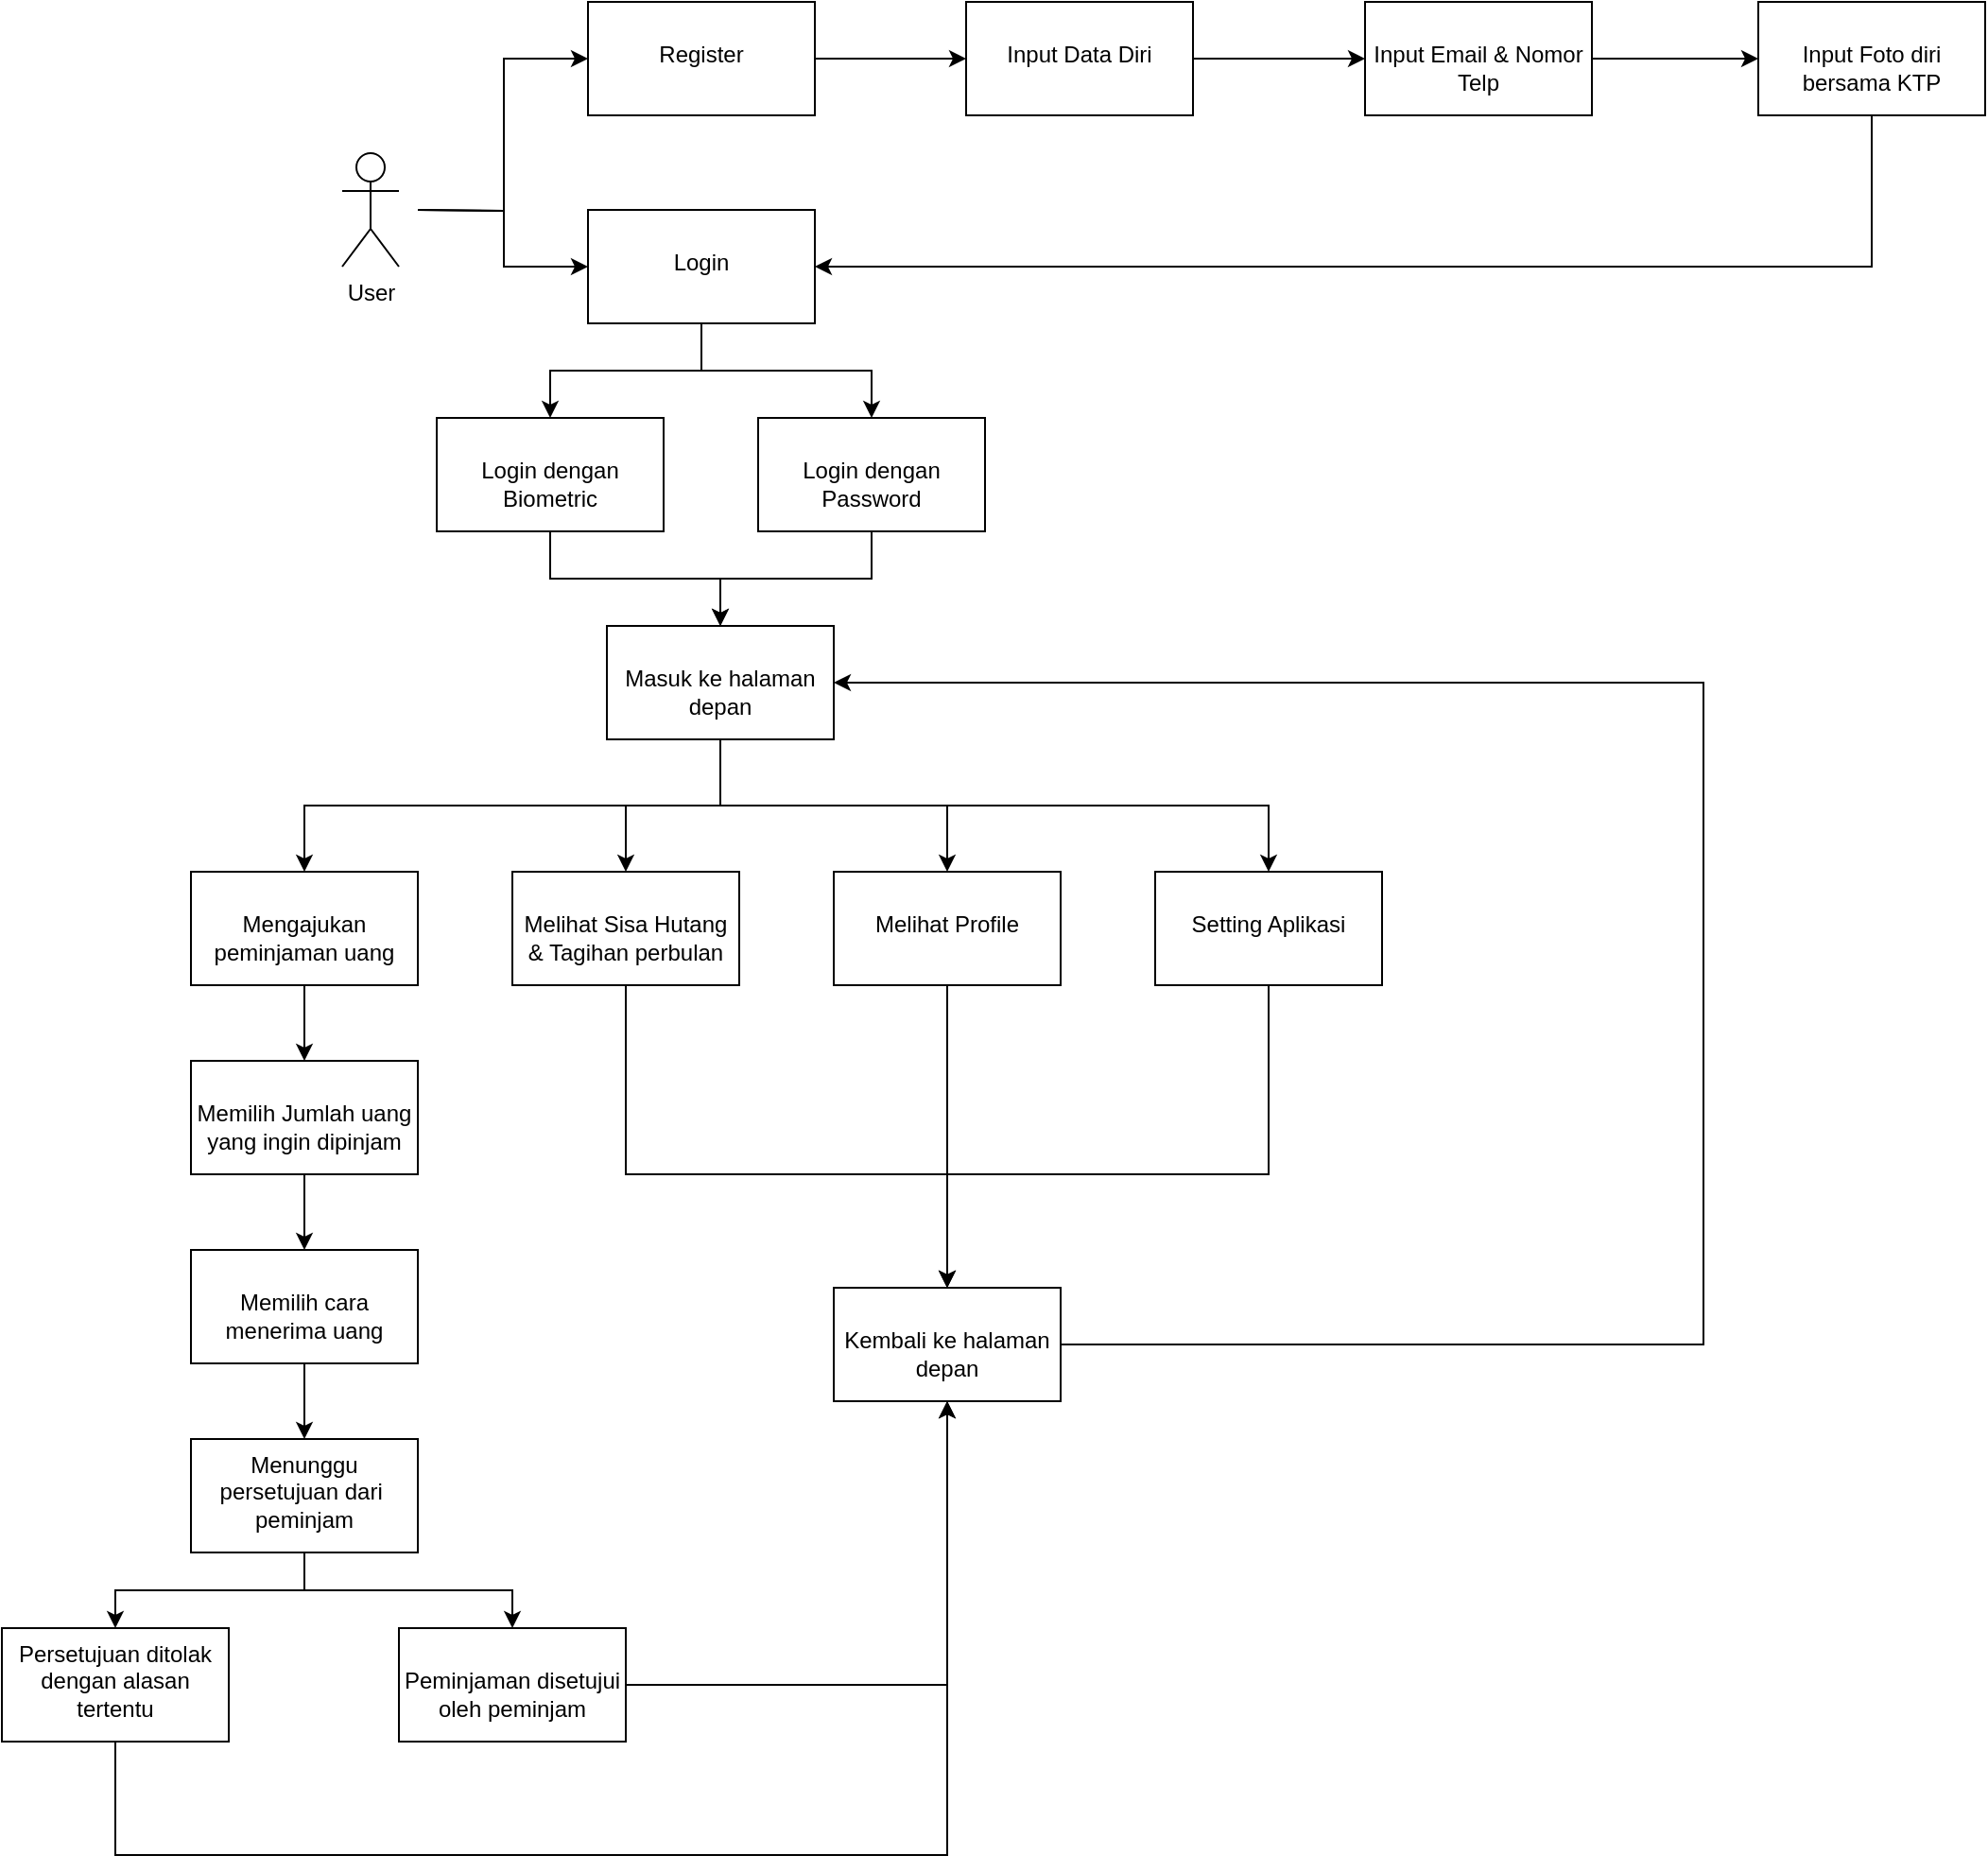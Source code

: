 <mxfile version="20.8.5" type="device"><diagram id="oq37o8AHy-SjOhfpIJJ4" name="Page-1"><mxGraphModel dx="2449" dy="1091" grid="0" gridSize="10" guides="1" tooltips="1" connect="1" arrows="1" fold="1" page="0" pageScale="1" pageWidth="850" pageHeight="1100" math="0" shadow="0"><root><mxCell id="0"/><mxCell id="1" parent="0"/><mxCell id="vamR_2EAA4kwAtl_cyf6-4" value="" style="edgeStyle=orthogonalEdgeStyle;rounded=0;orthogonalLoop=1;jettySize=auto;html=1;entryX=0;entryY=0.5;entryDx=0;entryDy=0;" parent="1" target="vamR_2EAA4kwAtl_cyf6-3" edge="1"><mxGeometry relative="1" as="geometry"><mxPoint x="60" y="200.023" as="sourcePoint"/></mxGeometry></mxCell><mxCell id="vamR_2EAA4kwAtl_cyf6-1" value="User" style="shape=umlActor;verticalLabelPosition=bottom;verticalAlign=top;html=1;outlineConnect=0;" parent="1" vertex="1"><mxGeometry x="20" y="170" width="30" height="60" as="geometry"/></mxCell><mxCell id="vamR_2EAA4kwAtl_cyf6-10" value="" style="edgeStyle=orthogonalEdgeStyle;rounded=0;orthogonalLoop=1;jettySize=auto;html=1;" parent="1" source="vamR_2EAA4kwAtl_cyf6-3" edge="1"><mxGeometry relative="1" as="geometry"><mxPoint x="350" y="120" as="targetPoint"/></mxGeometry></mxCell><mxCell id="vamR_2EAA4kwAtl_cyf6-3" value="&lt;br&gt;&lt;div style=&quot;&quot;&gt;&lt;span style=&quot;background-color: initial;&quot;&gt;Register&lt;/span&gt;&lt;/div&gt;" style="whiteSpace=wrap;html=1;verticalAlign=top;" parent="1" vertex="1"><mxGeometry x="150" y="90" width="120" height="60" as="geometry"/></mxCell><mxCell id="vamR_2EAA4kwAtl_cyf6-46" style="edgeStyle=orthogonalEdgeStyle;rounded=0;orthogonalLoop=1;jettySize=auto;html=1;entryX=0.5;entryY=0;entryDx=0;entryDy=0;" parent="1" source="vamR_2EAA4kwAtl_cyf6-5" target="vamR_2EAA4kwAtl_cyf6-20" edge="1"><mxGeometry relative="1" as="geometry"/></mxCell><mxCell id="vamR_2EAA4kwAtl_cyf6-48" style="edgeStyle=orthogonalEdgeStyle;rounded=0;orthogonalLoop=1;jettySize=auto;html=1;entryX=0.5;entryY=0;entryDx=0;entryDy=0;" parent="1" source="vamR_2EAA4kwAtl_cyf6-5" target="vamR_2EAA4kwAtl_cyf6-18" edge="1"><mxGeometry relative="1" as="geometry"/></mxCell><mxCell id="vamR_2EAA4kwAtl_cyf6-5" value="&lt;br&gt;Login" style="whiteSpace=wrap;html=1;verticalAlign=top;" parent="1" vertex="1"><mxGeometry x="150" y="200" width="120" height="60" as="geometry"/></mxCell><mxCell id="vamR_2EAA4kwAtl_cyf6-8" value="" style="edgeStyle=orthogonalEdgeStyle;rounded=0;orthogonalLoop=1;jettySize=auto;html=1;entryX=0;entryY=0.5;entryDx=0;entryDy=0;" parent="1" target="vamR_2EAA4kwAtl_cyf6-5" edge="1"><mxGeometry relative="1" as="geometry"><mxPoint x="60" y="200" as="sourcePoint"/><mxPoint x="160" y="80" as="targetPoint"/></mxGeometry></mxCell><mxCell id="vamR_2EAA4kwAtl_cyf6-16" value="" style="edgeStyle=orthogonalEdgeStyle;rounded=0;orthogonalLoop=1;jettySize=auto;html=1;" parent="1" source="vamR_2EAA4kwAtl_cyf6-12" target="vamR_2EAA4kwAtl_cyf6-15" edge="1"><mxGeometry relative="1" as="geometry"/></mxCell><mxCell id="vamR_2EAA4kwAtl_cyf6-12" value="&lt;br&gt;&lt;div style=&quot;&quot;&gt;&lt;span style=&quot;background-color: initial;&quot;&gt;Input Email &amp;amp; Nomor Telp&lt;/span&gt;&lt;/div&gt;" style="whiteSpace=wrap;html=1;verticalAlign=top;align=center;" parent="1" vertex="1"><mxGeometry x="561" y="90" width="120" height="60" as="geometry"/></mxCell><mxCell id="vamR_2EAA4kwAtl_cyf6-47" style="edgeStyle=orthogonalEdgeStyle;rounded=0;orthogonalLoop=1;jettySize=auto;html=1;entryX=1;entryY=0.5;entryDx=0;entryDy=0;exitX=0.5;exitY=1;exitDx=0;exitDy=0;" parent="1" source="vamR_2EAA4kwAtl_cyf6-15" target="vamR_2EAA4kwAtl_cyf6-5" edge="1"><mxGeometry relative="1" as="geometry"><Array as="points"><mxPoint x="829" y="230"/></Array></mxGeometry></mxCell><mxCell id="vamR_2EAA4kwAtl_cyf6-15" value="&lt;br&gt;Input Foto diri bersama KTP" style="whiteSpace=wrap;html=1;verticalAlign=top;align=center;" parent="1" vertex="1"><mxGeometry x="769" y="90" width="120" height="60" as="geometry"/></mxCell><mxCell id="vamR_2EAA4kwAtl_cyf6-49" style="edgeStyle=orthogonalEdgeStyle;rounded=0;orthogonalLoop=1;jettySize=auto;html=1;exitX=0.5;exitY=1;exitDx=0;exitDy=0;entryX=0.5;entryY=0;entryDx=0;entryDy=0;" parent="1" source="vamR_2EAA4kwAtl_cyf6-18" target="vamR_2EAA4kwAtl_cyf6-22" edge="1"><mxGeometry relative="1" as="geometry"/></mxCell><mxCell id="vamR_2EAA4kwAtl_cyf6-18" value="&lt;br&gt;Login dengan Password" style="whiteSpace=wrap;html=1;verticalAlign=top;" parent="1" vertex="1"><mxGeometry x="240" y="310" width="120" height="60" as="geometry"/></mxCell><mxCell id="vamR_2EAA4kwAtl_cyf6-24" style="edgeStyle=orthogonalEdgeStyle;rounded=0;orthogonalLoop=1;jettySize=auto;html=1;entryX=0.5;entryY=0;entryDx=0;entryDy=0;" parent="1" source="vamR_2EAA4kwAtl_cyf6-20" target="vamR_2EAA4kwAtl_cyf6-22" edge="1"><mxGeometry relative="1" as="geometry"/></mxCell><mxCell id="vamR_2EAA4kwAtl_cyf6-20" value="&lt;br&gt;Login dengan Biometric" style="whiteSpace=wrap;html=1;verticalAlign=top;" parent="1" vertex="1"><mxGeometry x="70" y="310" width="120" height="60" as="geometry"/></mxCell><mxCell id="vamR_2EAA4kwAtl_cyf6-50" style="edgeStyle=orthogonalEdgeStyle;rounded=0;orthogonalLoop=1;jettySize=auto;html=1;exitX=0.5;exitY=1;exitDx=0;exitDy=0;entryX=0.5;entryY=0;entryDx=0;entryDy=0;" parent="1" source="vamR_2EAA4kwAtl_cyf6-22" target="vamR_2EAA4kwAtl_cyf6-25" edge="1"><mxGeometry relative="1" as="geometry"><mxPoint x="219.385" y="510" as="targetPoint"/></mxGeometry></mxCell><mxCell id="vamR_2EAA4kwAtl_cyf6-51" style="edgeStyle=orthogonalEdgeStyle;rounded=0;orthogonalLoop=1;jettySize=auto;html=1;" parent="1" source="vamR_2EAA4kwAtl_cyf6-22" target="vamR_2EAA4kwAtl_cyf6-27" edge="1"><mxGeometry relative="1" as="geometry"/></mxCell><mxCell id="vamR_2EAA4kwAtl_cyf6-52" style="edgeStyle=orthogonalEdgeStyle;rounded=0;orthogonalLoop=1;jettySize=auto;html=1;" parent="1" source="vamR_2EAA4kwAtl_cyf6-22" target="vamR_2EAA4kwAtl_cyf6-30" edge="1"><mxGeometry relative="1" as="geometry"/></mxCell><mxCell id="vamR_2EAA4kwAtl_cyf6-22" value="&lt;br&gt;Masuk ke halaman depan" style="whiteSpace=wrap;html=1;verticalAlign=top;" parent="1" vertex="1"><mxGeometry x="160" y="420" width="120" height="60" as="geometry"/></mxCell><mxCell id="vamR_2EAA4kwAtl_cyf6-35" value="" style="edgeStyle=orthogonalEdgeStyle;rounded=0;orthogonalLoop=1;jettySize=auto;html=1;" parent="1" source="vamR_2EAA4kwAtl_cyf6-25" target="vamR_2EAA4kwAtl_cyf6-34" edge="1"><mxGeometry relative="1" as="geometry"/></mxCell><mxCell id="vamR_2EAA4kwAtl_cyf6-25" value="&lt;br&gt;Mengajukan peminjaman uang" style="whiteSpace=wrap;html=1;verticalAlign=top;" parent="1" vertex="1"><mxGeometry x="-60" y="550" width="120" height="60" as="geometry"/></mxCell><mxCell id="GAUHsnF3Gp9WsQzp1lvm-3" style="edgeStyle=orthogonalEdgeStyle;rounded=0;orthogonalLoop=1;jettySize=auto;html=1;entryX=0.5;entryY=0;entryDx=0;entryDy=0;" edge="1" parent="1" source="vamR_2EAA4kwAtl_cyf6-27" target="vamR_2EAA4kwAtl_cyf6-36"><mxGeometry relative="1" as="geometry"><Array as="points"><mxPoint x="170" y="710"/><mxPoint x="340" y="710"/></Array></mxGeometry></mxCell><mxCell id="vamR_2EAA4kwAtl_cyf6-27" value="&lt;br&gt;Melihat Sisa Hutang &amp;amp; Tagihan perbulan" style="whiteSpace=wrap;html=1;verticalAlign=top;" parent="1" vertex="1"><mxGeometry x="110" y="550" width="120" height="60" as="geometry"/></mxCell><mxCell id="GAUHsnF3Gp9WsQzp1lvm-4" style="edgeStyle=orthogonalEdgeStyle;rounded=0;orthogonalLoop=1;jettySize=auto;html=1;" edge="1" parent="1" source="vamR_2EAA4kwAtl_cyf6-30" target="vamR_2EAA4kwAtl_cyf6-36"><mxGeometry relative="1" as="geometry"/></mxCell><mxCell id="vamR_2EAA4kwAtl_cyf6-30" value="&lt;br&gt;Melihat Profile" style="whiteSpace=wrap;html=1;verticalAlign=top;" parent="1" vertex="1"><mxGeometry x="280" y="550" width="120" height="60" as="geometry"/></mxCell><mxCell id="vamR_2EAA4kwAtl_cyf6-38" value="" style="edgeStyle=orthogonalEdgeStyle;rounded=0;orthogonalLoop=1;jettySize=auto;html=1;" parent="1" source="vamR_2EAA4kwAtl_cyf6-34" target="vamR_2EAA4kwAtl_cyf6-37" edge="1"><mxGeometry relative="1" as="geometry"/></mxCell><mxCell id="vamR_2EAA4kwAtl_cyf6-34" value="&lt;br&gt;Memilih Jumlah uang yang ingin dipinjam" style="whiteSpace=wrap;html=1;verticalAlign=top;" parent="1" vertex="1"><mxGeometry x="-60" y="650" width="120" height="60" as="geometry"/></mxCell><mxCell id="GAUHsnF3Gp9WsQzp1lvm-6" style="edgeStyle=orthogonalEdgeStyle;rounded=0;orthogonalLoop=1;jettySize=auto;html=1;entryX=1;entryY=0.5;entryDx=0;entryDy=0;" edge="1" parent="1" source="vamR_2EAA4kwAtl_cyf6-36" target="vamR_2EAA4kwAtl_cyf6-22"><mxGeometry relative="1" as="geometry"><Array as="points"><mxPoint x="740" y="800"/><mxPoint x="740" y="450"/></Array></mxGeometry></mxCell><mxCell id="vamR_2EAA4kwAtl_cyf6-36" value="&lt;br&gt;Kembali ke halaman depan" style="whiteSpace=wrap;html=1;verticalAlign=top;" parent="1" vertex="1"><mxGeometry x="280" y="770" width="120" height="60" as="geometry"/></mxCell><mxCell id="vamR_2EAA4kwAtl_cyf6-40" value="" style="edgeStyle=orthogonalEdgeStyle;rounded=0;orthogonalLoop=1;jettySize=auto;html=1;" parent="1" source="vamR_2EAA4kwAtl_cyf6-37" target="vamR_2EAA4kwAtl_cyf6-39" edge="1"><mxGeometry relative="1" as="geometry"/></mxCell><mxCell id="vamR_2EAA4kwAtl_cyf6-37" value="&lt;br&gt;Memilih cara menerima uang" style="whiteSpace=wrap;html=1;verticalAlign=top;" parent="1" vertex="1"><mxGeometry x="-60" y="750" width="120" height="60" as="geometry"/></mxCell><mxCell id="vamR_2EAA4kwAtl_cyf6-42" value="" style="edgeStyle=orthogonalEdgeStyle;rounded=0;orthogonalLoop=1;jettySize=auto;html=1;" parent="1" source="vamR_2EAA4kwAtl_cyf6-39" target="vamR_2EAA4kwAtl_cyf6-41" edge="1"><mxGeometry relative="1" as="geometry"/></mxCell><mxCell id="vamR_2EAA4kwAtl_cyf6-44" value="" style="edgeStyle=orthogonalEdgeStyle;rounded=0;orthogonalLoop=1;jettySize=auto;html=1;" parent="1" source="vamR_2EAA4kwAtl_cyf6-39" target="vamR_2EAA4kwAtl_cyf6-43" edge="1"><mxGeometry relative="1" as="geometry"/></mxCell><mxCell id="vamR_2EAA4kwAtl_cyf6-39" value="Menunggu persetujuan dari&amp;nbsp; peminjam" style="whiteSpace=wrap;html=1;verticalAlign=top;" parent="1" vertex="1"><mxGeometry x="-60" y="850" width="120" height="60" as="geometry"/></mxCell><mxCell id="GAUHsnF3Gp9WsQzp1lvm-2" style="edgeStyle=orthogonalEdgeStyle;rounded=0;orthogonalLoop=1;jettySize=auto;html=1;entryX=0.5;entryY=1;entryDx=0;entryDy=0;" edge="1" parent="1" source="vamR_2EAA4kwAtl_cyf6-41" target="vamR_2EAA4kwAtl_cyf6-36"><mxGeometry relative="1" as="geometry"/></mxCell><mxCell id="vamR_2EAA4kwAtl_cyf6-41" value="&lt;br&gt;Peminjaman disetujui oleh peminjam" style="whiteSpace=wrap;html=1;verticalAlign=top;" parent="1" vertex="1"><mxGeometry x="50" y="950" width="120" height="60" as="geometry"/></mxCell><mxCell id="GAUHsnF3Gp9WsQzp1lvm-1" style="edgeStyle=orthogonalEdgeStyle;rounded=0;orthogonalLoop=1;jettySize=auto;html=1;entryX=0.5;entryY=1;entryDx=0;entryDy=0;" edge="1" parent="1" source="vamR_2EAA4kwAtl_cyf6-43" target="vamR_2EAA4kwAtl_cyf6-36"><mxGeometry relative="1" as="geometry"><Array as="points"><mxPoint x="-100" y="1070"/><mxPoint x="340" y="1070"/></Array></mxGeometry></mxCell><mxCell id="vamR_2EAA4kwAtl_cyf6-43" value="Persetujuan ditolak dengan alasan tertentu" style="whiteSpace=wrap;html=1;verticalAlign=top;" parent="1" vertex="1"><mxGeometry x="-160" y="950" width="120" height="60" as="geometry"/></mxCell><mxCell id="GAUHsnF3Gp9WsQzp1lvm-5" style="edgeStyle=orthogonalEdgeStyle;rounded=0;orthogonalLoop=1;jettySize=auto;html=1;entryX=0.5;entryY=0;entryDx=0;entryDy=0;" edge="1" parent="1" source="vamR_2EAA4kwAtl_cyf6-54" target="vamR_2EAA4kwAtl_cyf6-36"><mxGeometry relative="1" as="geometry"><Array as="points"><mxPoint x="510" y="710"/><mxPoint x="340" y="710"/></Array></mxGeometry></mxCell><mxCell id="vamR_2EAA4kwAtl_cyf6-54" value="&lt;br&gt;Setting Aplikasi" style="whiteSpace=wrap;html=1;verticalAlign=top;" parent="1" vertex="1"><mxGeometry x="450" y="550" width="120" height="60" as="geometry"/></mxCell><mxCell id="vamR_2EAA4kwAtl_cyf6-55" style="edgeStyle=orthogonalEdgeStyle;rounded=0;orthogonalLoop=1;jettySize=auto;html=1;exitX=0.5;exitY=1;exitDx=0;exitDy=0;entryX=0.5;entryY=0;entryDx=0;entryDy=0;" parent="1" source="vamR_2EAA4kwAtl_cyf6-22" target="vamR_2EAA4kwAtl_cyf6-54" edge="1"><mxGeometry relative="1" as="geometry"><mxPoint x="230.03" y="490.0" as="sourcePoint"/><mxPoint x="350.03" y="560" as="targetPoint"/></mxGeometry></mxCell><mxCell id="GAUHsnF3Gp9WsQzp1lvm-8" style="edgeStyle=orthogonalEdgeStyle;rounded=0;orthogonalLoop=1;jettySize=auto;html=1;" edge="1" parent="1" source="GAUHsnF3Gp9WsQzp1lvm-7" target="vamR_2EAA4kwAtl_cyf6-12"><mxGeometry relative="1" as="geometry"/></mxCell><mxCell id="GAUHsnF3Gp9WsQzp1lvm-7" value="&lt;br&gt;Input Data Diri" style="whiteSpace=wrap;html=1;verticalAlign=top;align=center;" vertex="1" parent="1"><mxGeometry x="350" y="90" width="120" height="60" as="geometry"/></mxCell></root></mxGraphModel></diagram></mxfile>